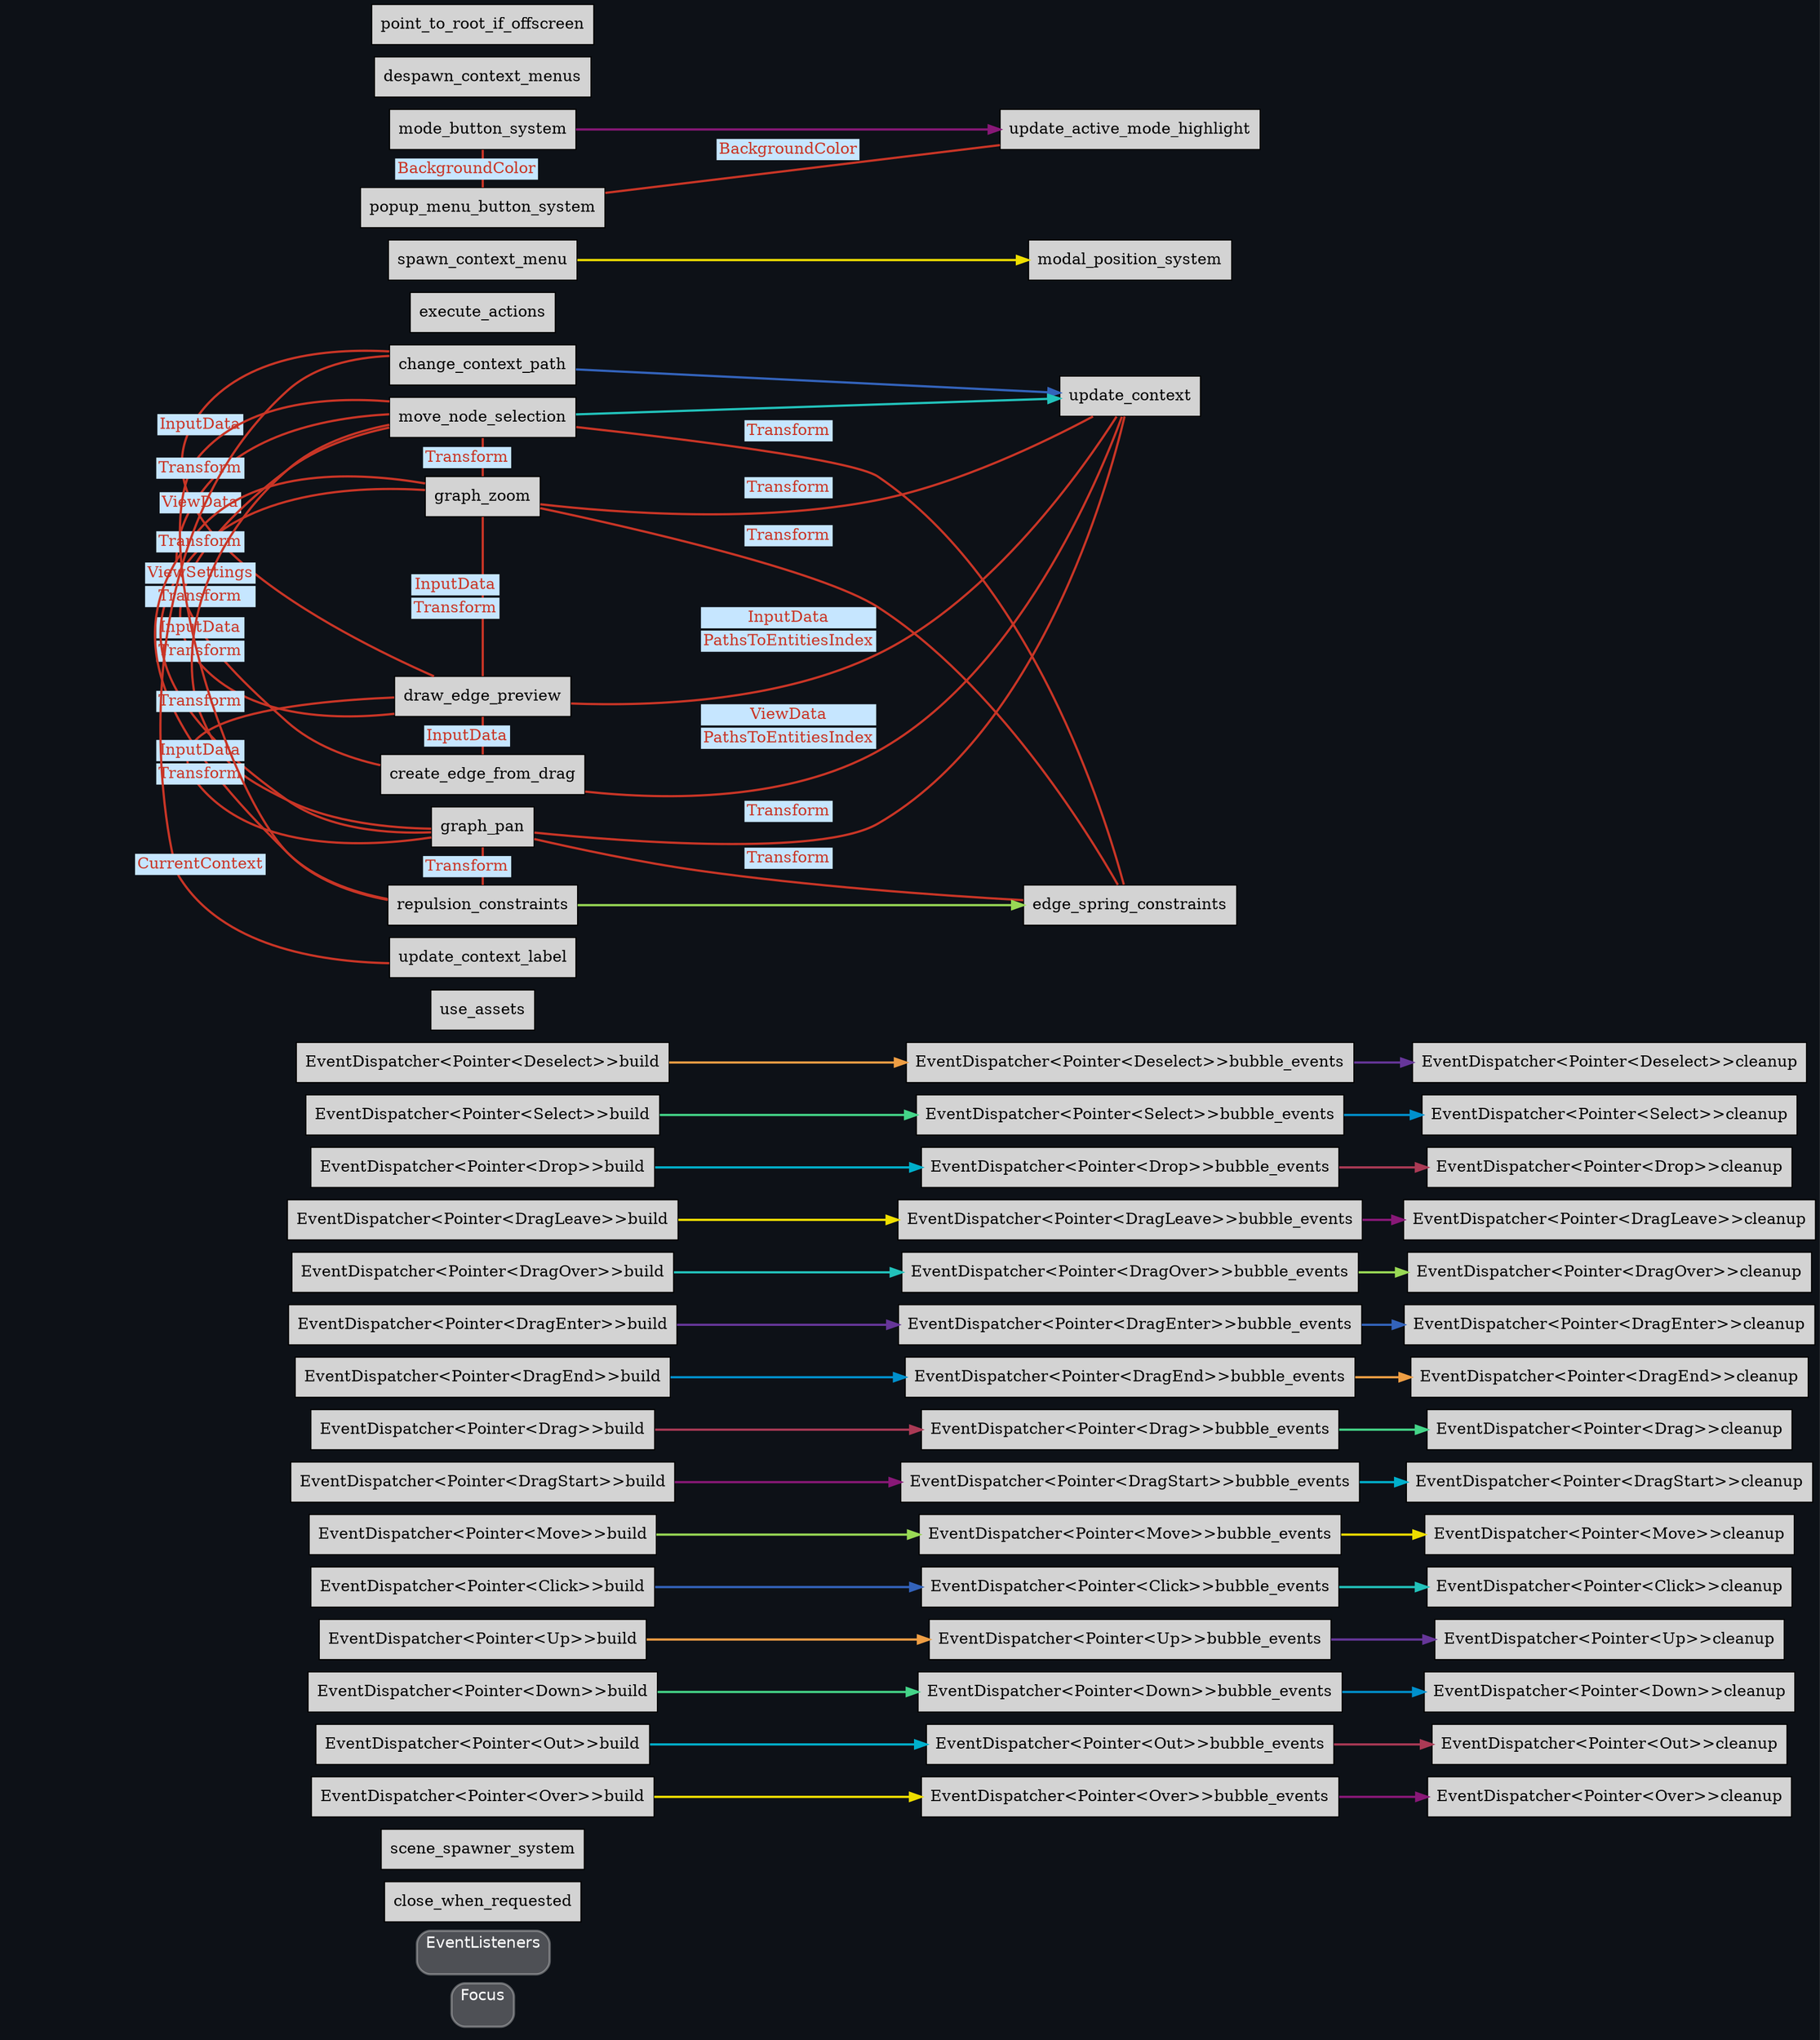 digraph "" {
	"compound"="true";
	"splines"="spline";
	"rankdir"="LR";
	"bgcolor"="#0d1117";
	"fontname"="Helvetica";
	"nodesep"="0.15";
	edge ["penwidth"="2"];
	node ["shape"="box", "style"="filled"];
	subgraph "clusternode_Set(2)" {
		"style"="rounded,filled";
		"label"="Focus";
		"tooltip"="Focus";
		"fillcolor"="#ffffff44";
		"fontcolor"="#ffffff";
		"color"="#ffffff50";
		"penwidth"="2";
		"set_marker_node_Set(2)" ["style"="invis", "label"="", "height"="0", "shape"="point"]
	}
	
	subgraph "clusternode_Set(42)" {
		"style"="rounded,filled";
		"label"="EventListeners";
		"tooltip"="EventListeners";
		"fillcolor"="#ffffff44";
		"fontcolor"="#ffffff";
		"color"="#ffffff50";
		"penwidth"="2";
		"set_marker_node_Set(42)" ["style"="invis", "label"="", "height"="0", "shape"="point"]
	}
	
	"node_System(0)" ["label"="close_when_requested", "tooltip"="bevy_window::system::close_when_requested"]
	"node_System(1)" ["label"="scene_spawner_system", "tooltip"="bevy_scene::scene_spawner::scene_spawner_system"]
	"node_System(2)" ["label"="EventDispatcher<Pointer<Over>>build", "tooltip"="bevy_eventlistener_core::event_dispatcher::EventDispatcher<bevy_picking_core::events::Pointer<bevy_picking_core::events::Over>>::build"]
	"node_System(3)" ["label"="EventDispatcher<Pointer<Over>>bubble_events", "tooltip"="bevy_eventlistener_core::event_dispatcher::EventDispatcher<bevy_picking_core::events::Pointer<bevy_picking_core::events::Over>>::bubble_events"]
	"node_System(4)" ["label"="EventDispatcher<Pointer<Over>>cleanup", "tooltip"="bevy_eventlistener_core::event_dispatcher::EventDispatcher<bevy_picking_core::events::Pointer<bevy_picking_core::events::Over>>::cleanup"]
	"node_System(5)" ["label"="EventDispatcher<Pointer<Out>>build", "tooltip"="bevy_eventlistener_core::event_dispatcher::EventDispatcher<bevy_picking_core::events::Pointer<bevy_picking_core::events::Out>>::build"]
	"node_System(6)" ["label"="EventDispatcher<Pointer<Out>>bubble_events", "tooltip"="bevy_eventlistener_core::event_dispatcher::EventDispatcher<bevy_picking_core::events::Pointer<bevy_picking_core::events::Out>>::bubble_events"]
	"node_System(7)" ["label"="EventDispatcher<Pointer<Out>>cleanup", "tooltip"="bevy_eventlistener_core::event_dispatcher::EventDispatcher<bevy_picking_core::events::Pointer<bevy_picking_core::events::Out>>::cleanup"]
	"node_System(8)" ["label"="EventDispatcher<Pointer<Down>>build", "tooltip"="bevy_eventlistener_core::event_dispatcher::EventDispatcher<bevy_picking_core::events::Pointer<bevy_picking_core::events::Down>>::build"]
	"node_System(9)" ["label"="EventDispatcher<Pointer<Down>>bubble_events", "tooltip"="bevy_eventlistener_core::event_dispatcher::EventDispatcher<bevy_picking_core::events::Pointer<bevy_picking_core::events::Down>>::bubble_events"]
	"node_System(10)" ["label"="EventDispatcher<Pointer<Down>>cleanup", "tooltip"="bevy_eventlistener_core::event_dispatcher::EventDispatcher<bevy_picking_core::events::Pointer<bevy_picking_core::events::Down>>::cleanup"]
	"node_System(11)" ["label"="EventDispatcher<Pointer<Up>>build", "tooltip"="bevy_eventlistener_core::event_dispatcher::EventDispatcher<bevy_picking_core::events::Pointer<bevy_picking_core::events::Up>>::build"]
	"node_System(12)" ["label"="EventDispatcher<Pointer<Up>>bubble_events", "tooltip"="bevy_eventlistener_core::event_dispatcher::EventDispatcher<bevy_picking_core::events::Pointer<bevy_picking_core::events::Up>>::bubble_events"]
	"node_System(13)" ["label"="EventDispatcher<Pointer<Up>>cleanup", "tooltip"="bevy_eventlistener_core::event_dispatcher::EventDispatcher<bevy_picking_core::events::Pointer<bevy_picking_core::events::Up>>::cleanup"]
	"node_System(14)" ["label"="EventDispatcher<Pointer<Click>>build", "tooltip"="bevy_eventlistener_core::event_dispatcher::EventDispatcher<bevy_picking_core::events::Pointer<bevy_picking_core::events::Click>>::build"]
	"node_System(15)" ["label"="EventDispatcher<Pointer<Click>>bubble_events", "tooltip"="bevy_eventlistener_core::event_dispatcher::EventDispatcher<bevy_picking_core::events::Pointer<bevy_picking_core::events::Click>>::bubble_events"]
	"node_System(16)" ["label"="EventDispatcher<Pointer<Click>>cleanup", "tooltip"="bevy_eventlistener_core::event_dispatcher::EventDispatcher<bevy_picking_core::events::Pointer<bevy_picking_core::events::Click>>::cleanup"]
	"node_System(17)" ["label"="EventDispatcher<Pointer<Move>>build", "tooltip"="bevy_eventlistener_core::event_dispatcher::EventDispatcher<bevy_picking_core::events::Pointer<bevy_picking_core::events::Move>>::build"]
	"node_System(18)" ["label"="EventDispatcher<Pointer<Move>>bubble_events", "tooltip"="bevy_eventlistener_core::event_dispatcher::EventDispatcher<bevy_picking_core::events::Pointer<bevy_picking_core::events::Move>>::bubble_events"]
	"node_System(19)" ["label"="EventDispatcher<Pointer<Move>>cleanup", "tooltip"="bevy_eventlistener_core::event_dispatcher::EventDispatcher<bevy_picking_core::events::Pointer<bevy_picking_core::events::Move>>::cleanup"]
	"node_System(20)" ["label"="EventDispatcher<Pointer<DragStart>>build", "tooltip"="bevy_eventlistener_core::event_dispatcher::EventDispatcher<bevy_picking_core::events::Pointer<bevy_picking_core::events::DragStart>>::build"]
	"node_System(21)" ["label"="EventDispatcher<Pointer<DragStart>>bubble_events", "tooltip"="bevy_eventlistener_core::event_dispatcher::EventDispatcher<bevy_picking_core::events::Pointer<bevy_picking_core::events::DragStart>>::bubble_events"]
	"node_System(22)" ["label"="EventDispatcher<Pointer<DragStart>>cleanup", "tooltip"="bevy_eventlistener_core::event_dispatcher::EventDispatcher<bevy_picking_core::events::Pointer<bevy_picking_core::events::DragStart>>::cleanup"]
	"node_System(23)" ["label"="EventDispatcher<Pointer<Drag>>build", "tooltip"="bevy_eventlistener_core::event_dispatcher::EventDispatcher<bevy_picking_core::events::Pointer<bevy_picking_core::events::Drag>>::build"]
	"node_System(24)" ["label"="EventDispatcher<Pointer<Drag>>bubble_events", "tooltip"="bevy_eventlistener_core::event_dispatcher::EventDispatcher<bevy_picking_core::events::Pointer<bevy_picking_core::events::Drag>>::bubble_events"]
	"node_System(25)" ["label"="EventDispatcher<Pointer<Drag>>cleanup", "tooltip"="bevy_eventlistener_core::event_dispatcher::EventDispatcher<bevy_picking_core::events::Pointer<bevy_picking_core::events::Drag>>::cleanup"]
	"node_System(26)" ["label"="EventDispatcher<Pointer<DragEnd>>build", "tooltip"="bevy_eventlistener_core::event_dispatcher::EventDispatcher<bevy_picking_core::events::Pointer<bevy_picking_core::events::DragEnd>>::build"]
	"node_System(27)" ["label"="EventDispatcher<Pointer<DragEnd>>bubble_events", "tooltip"="bevy_eventlistener_core::event_dispatcher::EventDispatcher<bevy_picking_core::events::Pointer<bevy_picking_core::events::DragEnd>>::bubble_events"]
	"node_System(28)" ["label"="EventDispatcher<Pointer<DragEnd>>cleanup", "tooltip"="bevy_eventlistener_core::event_dispatcher::EventDispatcher<bevy_picking_core::events::Pointer<bevy_picking_core::events::DragEnd>>::cleanup"]
	"node_System(29)" ["label"="EventDispatcher<Pointer<DragEnter>>build", "tooltip"="bevy_eventlistener_core::event_dispatcher::EventDispatcher<bevy_picking_core::events::Pointer<bevy_picking_core::events::DragEnter>>::build"]
	"node_System(30)" ["label"="EventDispatcher<Pointer<DragEnter>>bubble_events", "tooltip"="bevy_eventlistener_core::event_dispatcher::EventDispatcher<bevy_picking_core::events::Pointer<bevy_picking_core::events::DragEnter>>::bubble_events"]
	"node_System(31)" ["label"="EventDispatcher<Pointer<DragEnter>>cleanup", "tooltip"="bevy_eventlistener_core::event_dispatcher::EventDispatcher<bevy_picking_core::events::Pointer<bevy_picking_core::events::DragEnter>>::cleanup"]
	"node_System(32)" ["label"="EventDispatcher<Pointer<DragOver>>build", "tooltip"="bevy_eventlistener_core::event_dispatcher::EventDispatcher<bevy_picking_core::events::Pointer<bevy_picking_core::events::DragOver>>::build"]
	"node_System(33)" ["label"="EventDispatcher<Pointer<DragOver>>bubble_events", "tooltip"="bevy_eventlistener_core::event_dispatcher::EventDispatcher<bevy_picking_core::events::Pointer<bevy_picking_core::events::DragOver>>::bubble_events"]
	"node_System(34)" ["label"="EventDispatcher<Pointer<DragOver>>cleanup", "tooltip"="bevy_eventlistener_core::event_dispatcher::EventDispatcher<bevy_picking_core::events::Pointer<bevy_picking_core::events::DragOver>>::cleanup"]
	"node_System(35)" ["label"="EventDispatcher<Pointer<DragLeave>>build", "tooltip"="bevy_eventlistener_core::event_dispatcher::EventDispatcher<bevy_picking_core::events::Pointer<bevy_picking_core::events::DragLeave>>::build"]
	"node_System(36)" ["label"="EventDispatcher<Pointer<DragLeave>>bubble_events", "tooltip"="bevy_eventlistener_core::event_dispatcher::EventDispatcher<bevy_picking_core::events::Pointer<bevy_picking_core::events::DragLeave>>::bubble_events"]
	"node_System(37)" ["label"="EventDispatcher<Pointer<DragLeave>>cleanup", "tooltip"="bevy_eventlistener_core::event_dispatcher::EventDispatcher<bevy_picking_core::events::Pointer<bevy_picking_core::events::DragLeave>>::cleanup"]
	"node_System(38)" ["label"="EventDispatcher<Pointer<Drop>>build", "tooltip"="bevy_eventlistener_core::event_dispatcher::EventDispatcher<bevy_picking_core::events::Pointer<bevy_picking_core::events::Drop>>::build"]
	"node_System(39)" ["label"="EventDispatcher<Pointer<Drop>>bubble_events", "tooltip"="bevy_eventlistener_core::event_dispatcher::EventDispatcher<bevy_picking_core::events::Pointer<bevy_picking_core::events::Drop>>::bubble_events"]
	"node_System(40)" ["label"="EventDispatcher<Pointer<Drop>>cleanup", "tooltip"="bevy_eventlistener_core::event_dispatcher::EventDispatcher<bevy_picking_core::events::Pointer<bevy_picking_core::events::Drop>>::cleanup"]
	"node_System(41)" ["label"="EventDispatcher<Pointer<Select>>build", "tooltip"="bevy_eventlistener_core::event_dispatcher::EventDispatcher<bevy_picking_core::events::Pointer<bevy_picking_selection::Select>>::build"]
	"node_System(42)" ["label"="EventDispatcher<Pointer<Select>>bubble_events", "tooltip"="bevy_eventlistener_core::event_dispatcher::EventDispatcher<bevy_picking_core::events::Pointer<bevy_picking_selection::Select>>::bubble_events"]
	"node_System(43)" ["label"="EventDispatcher<Pointer<Select>>cleanup", "tooltip"="bevy_eventlistener_core::event_dispatcher::EventDispatcher<bevy_picking_core::events::Pointer<bevy_picking_selection::Select>>::cleanup"]
	"node_System(44)" ["label"="EventDispatcher<Pointer<Deselect>>build", "tooltip"="bevy_eventlistener_core::event_dispatcher::EventDispatcher<bevy_picking_core::events::Pointer<bevy_picking_selection::Deselect>>::build"]
	"node_System(45)" ["label"="EventDispatcher<Pointer<Deselect>>bubble_events", "tooltip"="bevy_eventlistener_core::event_dispatcher::EventDispatcher<bevy_picking_core::events::Pointer<bevy_picking_selection::Deselect>>::bubble_events"]
	"node_System(46)" ["label"="EventDispatcher<Pointer<Deselect>>cleanup", "tooltip"="bevy_eventlistener_core::event_dispatcher::EventDispatcher<bevy_picking_core::events::Pointer<bevy_picking_selection::Deselect>>::cleanup"]
	"node_System(47)" ["label"="use_assets", "tooltip"="karta::vault::use_assets"]
	"node_System(48)" ["label"="change_context_path", "tooltip"="karta::modes::state::change_context_path"]
	"node_System(49)" ["label"="move_node_selection", "tooltip"="karta::modes::move::move_node_selection"]
	"node_System(50)" ["label"="create_edge_from_drag", "tooltip"="karta::modes::edges::create_edge_from_drag"]
	"node_System(51)" ["label"="draw_edge_preview", "tooltip"="karta::modes::edges::draw_edge_preview"]
	"node_System(52)" ["label"="execute_actions", "tooltip"="karta::actions::execute_actions"]
	"node_System(53)" ["label"="graph_zoom", "tooltip"="karta::graph::graph_cam::graph_zoom"]
	"node_System(54)" ["label"="graph_pan", "tooltip"="karta::graph::graph_cam::graph_pan"]
	"node_System(55)" ["label"="update_context", "tooltip"="karta::graph::context::update_context"]
	"node_System(56)" ["label"="repulsion_constraints", "tooltip"="karta::graph::node_types::forces::repulsion_constraints"]
	"node_System(57)" ["label"="edge_spring_constraints", "tooltip"="karta::graph::node_types::forces::edge_spring_constraints"]
	"node_System(58)" ["label"="modal_position_system", "tooltip"="karta::ui::modal::modal_position_system"]
	"node_System(59)" ["label"="update_context_label", "tooltip"="karta::ui::update_context_label"]
	"node_System(60)" ["label"="mode_button_system", "tooltip"="karta::ui::mode_menu::mode_button_system"]
	"node_System(61)" ["label"="update_active_mode_highlight", "tooltip"="karta::ui::mode_menu::update_active_mode_highlight"]
	"node_System(62)" ["label"="popup_menu_button_system", "tooltip"="karta::ui::context_menu::popup_menu_button_system"]
	"node_System(63)" ["label"="despawn_context_menus", "tooltip"="karta::ui::context_menu::despawn_context_menus"]
	"node_System(64)" ["label"="spawn_context_menu", "tooltip"="karta::ui::context_menu::spawn_context_menu"]
	"node_System(65)" ["label"="point_to_root_if_offscreen", "tooltip"="karta::ui::point_to_root_if_offscreen"]
	"node_System(2)" -> "node_System(3)" ["lhead"="", "ltail"="", "tooltip"="EventDispatcher<Pointer<Over>>build → EventDispatcher<Pointer<Over>>bubble_events", "color"="#eede00"]
	"node_System(3)" -> "node_System(4)" ["lhead"="", "ltail"="", "tooltip"="EventDispatcher<Pointer<Over>>bubble_events → EventDispatcher<Pointer<Over>>cleanup", "color"="#881877"]
	"node_System(5)" -> "node_System(6)" ["lhead"="", "ltail"="", "tooltip"="EventDispatcher<Pointer<Out>>build → EventDispatcher<Pointer<Out>>bubble_events", "color"="#00b0cc"]
	"node_System(6)" -> "node_System(7)" ["lhead"="", "ltail"="", "tooltip"="EventDispatcher<Pointer<Out>>bubble_events → EventDispatcher<Pointer<Out>>cleanup", "color"="#aa3a55"]
	"node_System(8)" -> "node_System(9)" ["lhead"="", "ltail"="", "tooltip"="EventDispatcher<Pointer<Down>>build → EventDispatcher<Pointer<Down>>bubble_events", "color"="#44d488"]
	"node_System(9)" -> "node_System(10)" ["lhead"="", "ltail"="", "tooltip"="EventDispatcher<Pointer<Down>>bubble_events → EventDispatcher<Pointer<Down>>cleanup", "color"="#0090cc"]
	"node_System(11)" -> "node_System(12)" ["lhead"="", "ltail"="", "tooltip"="EventDispatcher<Pointer<Up>>build → EventDispatcher<Pointer<Up>>bubble_events", "color"="#ee9e44"]
	"node_System(12)" -> "node_System(13)" ["lhead"="", "ltail"="", "tooltip"="EventDispatcher<Pointer<Up>>bubble_events → EventDispatcher<Pointer<Up>>cleanup", "color"="#663699"]
	"node_System(14)" -> "node_System(15)" ["lhead"="", "ltail"="", "tooltip"="EventDispatcher<Pointer<Click>>build → EventDispatcher<Pointer<Click>>bubble_events", "color"="#3363bb"]
	"node_System(15)" -> "node_System(16)" ["lhead"="", "ltail"="", "tooltip"="EventDispatcher<Pointer<Click>>bubble_events → EventDispatcher<Pointer<Click>>cleanup", "color"="#22c2bb"]
	"node_System(17)" -> "node_System(18)" ["lhead"="", "ltail"="", "tooltip"="EventDispatcher<Pointer<Move>>build → EventDispatcher<Pointer<Move>>bubble_events", "color"="#99d955"]
	"node_System(18)" -> "node_System(19)" ["lhead"="", "ltail"="", "tooltip"="EventDispatcher<Pointer<Move>>bubble_events → EventDispatcher<Pointer<Move>>cleanup", "color"="#eede00"]
	"node_System(20)" -> "node_System(21)" ["lhead"="", "ltail"="", "tooltip"="EventDispatcher<Pointer<DragStart>>build → EventDispatcher<Pointer<DragStart>>bubble_events", "color"="#881877"]
	"node_System(21)" -> "node_System(22)" ["lhead"="", "ltail"="", "tooltip"="EventDispatcher<Pointer<DragStart>>bubble_events → EventDispatcher<Pointer<DragStart>>cleanup", "color"="#00b0cc"]
	"node_System(23)" -> "node_System(24)" ["lhead"="", "ltail"="", "tooltip"="EventDispatcher<Pointer<Drag>>build → EventDispatcher<Pointer<Drag>>bubble_events", "color"="#aa3a55"]
	"node_System(24)" -> "node_System(25)" ["lhead"="", "ltail"="", "tooltip"="EventDispatcher<Pointer<Drag>>bubble_events → EventDispatcher<Pointer<Drag>>cleanup", "color"="#44d488"]
	"node_System(26)" -> "node_System(27)" ["lhead"="", "ltail"="", "tooltip"="EventDispatcher<Pointer<DragEnd>>build → EventDispatcher<Pointer<DragEnd>>bubble_events", "color"="#0090cc"]
	"node_System(27)" -> "node_System(28)" ["lhead"="", "ltail"="", "tooltip"="EventDispatcher<Pointer<DragEnd>>bubble_events → EventDispatcher<Pointer<DragEnd>>cleanup", "color"="#ee9e44"]
	"node_System(29)" -> "node_System(30)" ["lhead"="", "ltail"="", "tooltip"="EventDispatcher<Pointer<DragEnter>>build → EventDispatcher<Pointer<DragEnter>>bubble_events", "color"="#663699"]
	"node_System(30)" -> "node_System(31)" ["lhead"="", "ltail"="", "tooltip"="EventDispatcher<Pointer<DragEnter>>bubble_events → EventDispatcher<Pointer<DragEnter>>cleanup", "color"="#3363bb"]
	"node_System(32)" -> "node_System(33)" ["lhead"="", "ltail"="", "tooltip"="EventDispatcher<Pointer<DragOver>>build → EventDispatcher<Pointer<DragOver>>bubble_events", "color"="#22c2bb"]
	"node_System(33)" -> "node_System(34)" ["lhead"="", "ltail"="", "tooltip"="EventDispatcher<Pointer<DragOver>>bubble_events → EventDispatcher<Pointer<DragOver>>cleanup", "color"="#99d955"]
	"node_System(35)" -> "node_System(36)" ["lhead"="", "ltail"="", "tooltip"="EventDispatcher<Pointer<DragLeave>>build → EventDispatcher<Pointer<DragLeave>>bubble_events", "color"="#eede00"]
	"node_System(36)" -> "node_System(37)" ["lhead"="", "ltail"="", "tooltip"="EventDispatcher<Pointer<DragLeave>>bubble_events → EventDispatcher<Pointer<DragLeave>>cleanup", "color"="#881877"]
	"node_System(38)" -> "node_System(39)" ["lhead"="", "ltail"="", "tooltip"="EventDispatcher<Pointer<Drop>>build → EventDispatcher<Pointer<Drop>>bubble_events", "color"="#00b0cc"]
	"node_System(39)" -> "node_System(40)" ["lhead"="", "ltail"="", "tooltip"="EventDispatcher<Pointer<Drop>>bubble_events → EventDispatcher<Pointer<Drop>>cleanup", "color"="#aa3a55"]
	"node_System(41)" -> "node_System(42)" ["lhead"="", "ltail"="", "tooltip"="EventDispatcher<Pointer<Select>>build → EventDispatcher<Pointer<Select>>bubble_events", "color"="#44d488"]
	"node_System(42)" -> "node_System(43)" ["lhead"="", "ltail"="", "tooltip"="EventDispatcher<Pointer<Select>>bubble_events → EventDispatcher<Pointer<Select>>cleanup", "color"="#0090cc"]
	"node_System(44)" -> "node_System(45)" ["lhead"="", "ltail"="", "tooltip"="EventDispatcher<Pointer<Deselect>>build → EventDispatcher<Pointer<Deselect>>bubble_events", "color"="#ee9e44"]
	"node_System(45)" -> "node_System(46)" ["lhead"="", "ltail"="", "tooltip"="EventDispatcher<Pointer<Deselect>>bubble_events → EventDispatcher<Pointer<Deselect>>cleanup", "color"="#663699"]
	"node_System(48)" -> "node_System(55)" ["lhead"="", "ltail"="", "tooltip"="change_context_path → SystemTypeSet(update_context\")", "color"="#3363bb"]
	"node_System(49)" -> "node_System(55)" ["lhead"="", "ltail"="", "tooltip"="move_node_selection → SystemTypeSet(update_context\")", "color"="#22c2bb"]
	"node_System(56)" -> "node_System(57)" ["lhead"="", "ltail"="", "tooltip"="repulsion_constraints → edge_spring_constraints", "color"="#99d955"]
	"node_System(64)" -> "node_System(58)" ["lhead"="", "ltail"="", "tooltip"="SystemTypeSet(spawn_context_menu\") → modal_position_system", "color"="#eede00"]
	"node_System(60)" -> "node_System(61)" ["lhead"="", "ltail"="", "tooltip"="SystemTypeSet(mode_button_system\") → update_active_mode_highlight", "color"="#881877"]
	"node_System(48)" -> "node_System(51)" ["dir"="none", "constraint"="false", "color"="#c93526", "fontcolor"="#c93526", "label"=<<table border="0" cellborder="0"><tr><td bgcolor="#c6e6ff">InputData</td></tr></table>>, "labeltooltip"="change_context_path — draw_edge_preview"]
	"node_System(50)" -> "node_System(49)" ["dir"="none", "constraint"="false", "color"="#c93526", "fontcolor"="#c93526", "label"=<<table border="0" cellborder="0"><tr><td bgcolor="#c6e6ff">ViewData</td></tr></table>>, "labeltooltip"="create_edge_from_drag — move_node_selection"]
	"node_System(50)" -> "node_System(51)" ["dir"="none", "constraint"="false", "color"="#c93526", "fontcolor"="#c93526", "label"=<<table border="0" cellborder="0"><tr><td bgcolor="#c6e6ff">InputData</td></tr></table>>, "labeltooltip"="create_edge_from_drag — draw_edge_preview"]
	"node_System(50)" -> "node_System(55)" ["dir"="none", "constraint"="false", "color"="#c93526", "fontcolor"="#c93526", "label"=<<table border="0" cellborder="0"><tr><td bgcolor="#c6e6ff">ViewData</td></tr><tr><td bgcolor="#c6e6ff">PathsToEntitiesIndex</td></tr></table>>, "labeltooltip"="create_edge_from_drag — update_context"]
	"node_System(51)" -> "node_System(49)" ["dir"="none", "constraint"="false", "color"="#c93526", "fontcolor"="#c93526", "label"=<<table border="0" cellborder="0"><tr><td bgcolor="#c6e6ff">InputData</td></tr><tr><td bgcolor="#c6e6ff">Transform</td></tr></table>>, "labeltooltip"="draw_edge_preview — move_node_selection"]
	"node_System(51)" -> "node_System(55)" ["dir"="none", "constraint"="false", "color"="#c93526", "fontcolor"="#c93526", "label"=<<table border="0" cellborder="0"><tr><td bgcolor="#c6e6ff">InputData</td></tr><tr><td bgcolor="#c6e6ff">PathsToEntitiesIndex</td></tr></table>>, "labeltooltip"="draw_edge_preview — update_context"]
	"node_System(53)" -> "node_System(49)" ["dir"="none", "constraint"="false", "color"="#c93526", "fontcolor"="#c93526", "label"=<<table border="0" cellborder="0"><tr><td bgcolor="#c6e6ff">Transform</td></tr></table>>, "labeltooltip"="graph_zoom — move_node_selection"]
	"node_System(53)" -> "node_System(51)" ["dir"="none", "constraint"="false", "color"="#c93526", "fontcolor"="#c93526", "label"=<<table border="0" cellborder="0"><tr><td bgcolor="#c6e6ff">InputData</td></tr><tr><td bgcolor="#c6e6ff">Transform</td></tr></table>>, "labeltooltip"="graph_zoom — draw_edge_preview"]
	"node_System(53)" -> "node_System(54)" ["dir"="none", "constraint"="false", "color"="#c93526", "fontcolor"="#c93526", "label"=<<table border="0" cellborder="0"><tr><td bgcolor="#c6e6ff">ViewSettings</td></tr><tr><td bgcolor="#c6e6ff">Transform</td></tr></table>>, "labeltooltip"="graph_zoom — graph_pan"]
	"node_System(53)" -> "node_System(55)" ["dir"="none", "constraint"="false", "color"="#c93526", "fontcolor"="#c93526", "label"=<<table border="0" cellborder="0"><tr><td bgcolor="#c6e6ff">Transform</td></tr></table>>, "labeltooltip"="graph_zoom — update_context"]
	"node_System(53)" -> "node_System(56)" ["dir"="none", "constraint"="false", "color"="#c93526", "fontcolor"="#c93526", "label"=<<table border="0" cellborder="0"><tr><td bgcolor="#c6e6ff">Transform</td></tr></table>>, "labeltooltip"="graph_zoom — repulsion_constraints"]
	"node_System(53)" -> "node_System(57)" ["dir"="none", "constraint"="false", "color"="#c93526", "fontcolor"="#c93526", "label"=<<table border="0" cellborder="0"><tr><td bgcolor="#c6e6ff">Transform</td></tr></table>>, "labeltooltip"="graph_zoom — edge_spring_constraints"]
	"node_System(54)" -> "node_System(49)" ["dir"="none", "constraint"="false", "color"="#c93526", "fontcolor"="#c93526", "label"=<<table border="0" cellborder="0"><tr><td bgcolor="#c6e6ff">Transform</td></tr></table>>, "labeltooltip"="graph_pan — move_node_selection"]
	"node_System(54)" -> "node_System(51)" ["dir"="none", "constraint"="false", "color"="#c93526", "fontcolor"="#c93526", "label"=<<table border="0" cellborder="0"><tr><td bgcolor="#c6e6ff">InputData</td></tr><tr><td bgcolor="#c6e6ff">Transform</td></tr></table>>, "labeltooltip"="graph_pan — draw_edge_preview"]
	"node_System(54)" -> "node_System(55)" ["dir"="none", "constraint"="false", "color"="#c93526", "fontcolor"="#c93526", "label"=<<table border="0" cellborder="0"><tr><td bgcolor="#c6e6ff">Transform</td></tr></table>>, "labeltooltip"="graph_pan — update_context"]
	"node_System(54)" -> "node_System(56)" ["dir"="none", "constraint"="false", "color"="#c93526", "fontcolor"="#c93526", "label"=<<table border="0" cellborder="0"><tr><td bgcolor="#c6e6ff">Transform</td></tr></table>>, "labeltooltip"="graph_pan — repulsion_constraints"]
	"node_System(54)" -> "node_System(57)" ["dir"="none", "constraint"="false", "color"="#c93526", "fontcolor"="#c93526", "label"=<<table border="0" cellborder="0"><tr><td bgcolor="#c6e6ff">Transform</td></tr></table>>, "labeltooltip"="graph_pan — edge_spring_constraints"]
	"node_System(56)" -> "node_System(49)" ["dir"="none", "constraint"="false", "color"="#c93526", "fontcolor"="#c93526", "label"=<<table border="0" cellborder="0"><tr><td bgcolor="#c6e6ff">Transform</td></tr></table>>, "labeltooltip"="repulsion_constraints — move_node_selection"]
	"node_System(57)" -> "node_System(49)" ["dir"="none", "constraint"="false", "color"="#c93526", "fontcolor"="#c93526", "label"=<<table border="0" cellborder="0"><tr><td bgcolor="#c6e6ff">Transform</td></tr></table>>, "labeltooltip"="edge_spring_constraints — move_node_selection"]
	"node_System(59)" -> "node_System(48)" ["dir"="none", "constraint"="false", "color"="#c93526", "fontcolor"="#c93526", "label"=<<table border="0" cellborder="0"><tr><td bgcolor="#c6e6ff">CurrentContext</td></tr></table>>, "labeltooltip"="update_context_label — change_context_path"]
	"node_System(62)" -> "node_System(60)" ["dir"="none", "constraint"="false", "color"="#c93526", "fontcolor"="#c93526", "label"=<<table border="0" cellborder="0"><tr><td bgcolor="#c6e6ff">BackgroundColor</td></tr></table>>, "labeltooltip"="popup_menu_button_system — mode_button_system"]
	"node_System(62)" -> "node_System(61)" ["dir"="none", "constraint"="false", "color"="#c93526", "fontcolor"="#c93526", "label"=<<table border="0" cellborder="0"><tr><td bgcolor="#c6e6ff">BackgroundColor</td></tr></table>>, "labeltooltip"="popup_menu_button_system — update_active_mode_highlight"]
}
